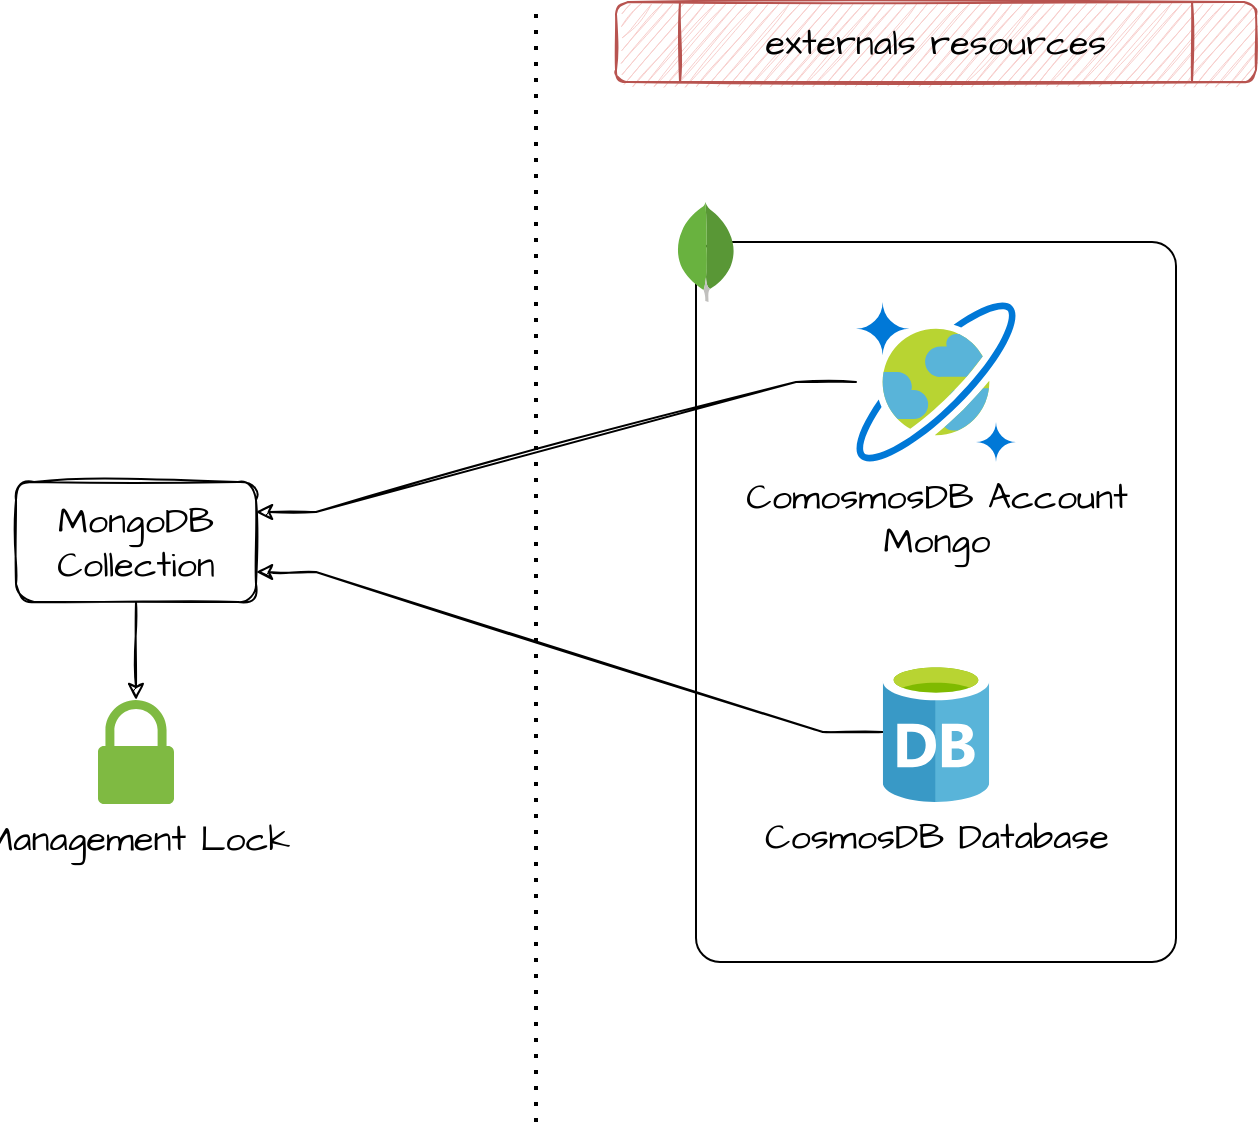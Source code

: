 <mxfile version="16.5.1" type="device"><diagram id="ArKqH_pPMN16gDMSGU3m" name="Page-1"><mxGraphModel dx="1298" dy="892" grid="1" gridSize="10" guides="1" tooltips="1" connect="1" arrows="1" fold="1" page="1" pageScale="1" pageWidth="827" pageHeight="1169" math="0" shadow="0"><root><mxCell id="0"/><mxCell id="1" parent="0"/><mxCell id="DOS7CWorLfeVmID9HikK-13" value="" style="rounded=1;whiteSpace=wrap;html=1;sketch=0;fontFamily=Architects Daughter;fontSource=https%3A%2F%2Ffonts.googleapis.com%2Fcss%3Ffamily%3DArchitects%2BDaughter;fontSize=18;arcSize=5;" vertex="1" parent="1"><mxGeometry x="440" y="200" width="240" height="360" as="geometry"/></mxCell><mxCell id="DOS7CWorLfeVmID9HikK-15" style="edgeStyle=orthogonalEdgeStyle;rounded=0;orthogonalLoop=1;jettySize=auto;html=1;fontFamily=Architects Daughter;fontSource=https%3A%2F%2Ffonts.googleapis.com%2Fcss%3Ffamily%3DArchitects%2BDaughter;fontSize=18;sketch=1;" edge="1" parent="1" source="2" target="DOS7CWorLfeVmID9HikK-14"><mxGeometry relative="1" as="geometry"/></mxCell><mxCell id="2" value="MongoDB&lt;br style=&quot;font-size: 18px;&quot;&gt;Collection" style="rounded=1;whiteSpace=wrap;html=1;sketch=1;fontFamily=Architects Daughter;fontSource=https%3A%2F%2Ffonts.googleapis.com%2Fcss%3Ffamily%3DArchitects%2BDaughter;fontSize=18;" parent="1" vertex="1"><mxGeometry x="100" y="320" width="120" height="60" as="geometry"/></mxCell><mxCell id="DOS7CWorLfeVmID9HikK-19" style="edgeStyle=entityRelationEdgeStyle;rounded=0;sketch=1;orthogonalLoop=1;jettySize=auto;html=1;entryX=1;entryY=0.25;entryDx=0;entryDy=0;fontFamily=Architects Daughter;fontSource=https%3A%2F%2Ffonts.googleapis.com%2Fcss%3Ffamily%3DArchitects%2BDaughter;fontSize=18;" edge="1" parent="1" source="DOS7CWorLfeVmID9HikK-2" target="2"><mxGeometry relative="1" as="geometry"/></mxCell><mxCell id="DOS7CWorLfeVmID9HikK-2" value="ComosmosDB Account&lt;br&gt;Mongo" style="sketch=0;aspect=fixed;html=1;points=[];align=center;image;fontSize=18;image=img/lib/mscae/CosmosDB.svg;fontFamily=Architects Daughter;fontSource=https%3A%2F%2Ffonts.googleapis.com%2Fcss%3Ffamily%3DArchitects%2BDaughter;" vertex="1" parent="1"><mxGeometry x="520" y="230" width="80" height="80" as="geometry"/></mxCell><mxCell id="DOS7CWorLfeVmID9HikK-3" value="" style="endArrow=none;dashed=1;html=1;dashPattern=1 3;strokeWidth=2;rounded=0;" edge="1" parent="1"><mxGeometry width="50" height="50" relative="1" as="geometry"><mxPoint x="360" y="640" as="sourcePoint"/><mxPoint x="360" y="80" as="targetPoint"/></mxGeometry></mxCell><mxCell id="DOS7CWorLfeVmID9HikK-4" value="externals resources" style="shape=process;whiteSpace=wrap;html=1;backgroundOutline=1;fontFamily=Architects Daughter;fontSource=https%3A%2F%2Ffonts.googleapis.com%2Fcss%3Ffamily%3DArchitects%2BDaughter;fillColor=#f8cecc;strokeColor=#b85450;fontSize=18;rounded=1;sketch=1;" vertex="1" parent="1"><mxGeometry x="400" y="80" width="320" height="40" as="geometry"/></mxCell><mxCell id="DOS7CWorLfeVmID9HikK-18" style="edgeStyle=entityRelationEdgeStyle;rounded=0;sketch=1;orthogonalLoop=1;jettySize=auto;html=1;entryX=1;entryY=0.75;entryDx=0;entryDy=0;fontFamily=Architects Daughter;fontSource=https%3A%2F%2Ffonts.googleapis.com%2Fcss%3Ffamily%3DArchitects%2BDaughter;fontSize=18;" edge="1" parent="1" source="DOS7CWorLfeVmID9HikK-11" target="2"><mxGeometry relative="1" as="geometry"/></mxCell><mxCell id="DOS7CWorLfeVmID9HikK-11" value="CosmosDB Database" style="sketch=0;aspect=fixed;html=1;points=[];align=center;image;fontSize=18;image=img/lib/mscae/Database_General.svg;rounded=1;fontFamily=Architects Daughter;fontSource=https%3A%2F%2Ffonts.googleapis.com%2Fcss%3Ffamily%3DArchitects%2BDaughter;" vertex="1" parent="1"><mxGeometry x="533.4" y="410" width="53.2" height="70" as="geometry"/></mxCell><mxCell id="DOS7CWorLfeVmID9HikK-12" value="" style="dashed=0;outlineConnect=0;html=1;align=center;labelPosition=center;verticalLabelPosition=bottom;verticalAlign=top;shape=mxgraph.weblogos.mongodb;rounded=1;sketch=0;fontFamily=Architects Daughter;fontSource=https%3A%2F%2Ffonts.googleapis.com%2Fcss%3Ffamily%3DArchitects%2BDaughter;fontSize=18;" vertex="1" parent="1"><mxGeometry x="430" y="180" width="30" height="50" as="geometry"/></mxCell><mxCell id="DOS7CWorLfeVmID9HikK-14" value="Management Lock" style="sketch=0;pointerEvents=1;shadow=0;dashed=0;html=1;strokeColor=none;labelPosition=center;verticalLabelPosition=bottom;verticalAlign=top;outlineConnect=0;align=center;shape=mxgraph.office.security.lock_protected;fillColor=#7FBA42;rounded=1;fontFamily=Architects Daughter;fontSource=https%3A%2F%2Ffonts.googleapis.com%2Fcss%3Ffamily%3DArchitects%2BDaughter;fontSize=18;" vertex="1" parent="1"><mxGeometry x="141" y="429" width="38" height="52" as="geometry"/></mxCell></root></mxGraphModel></diagram></mxfile>